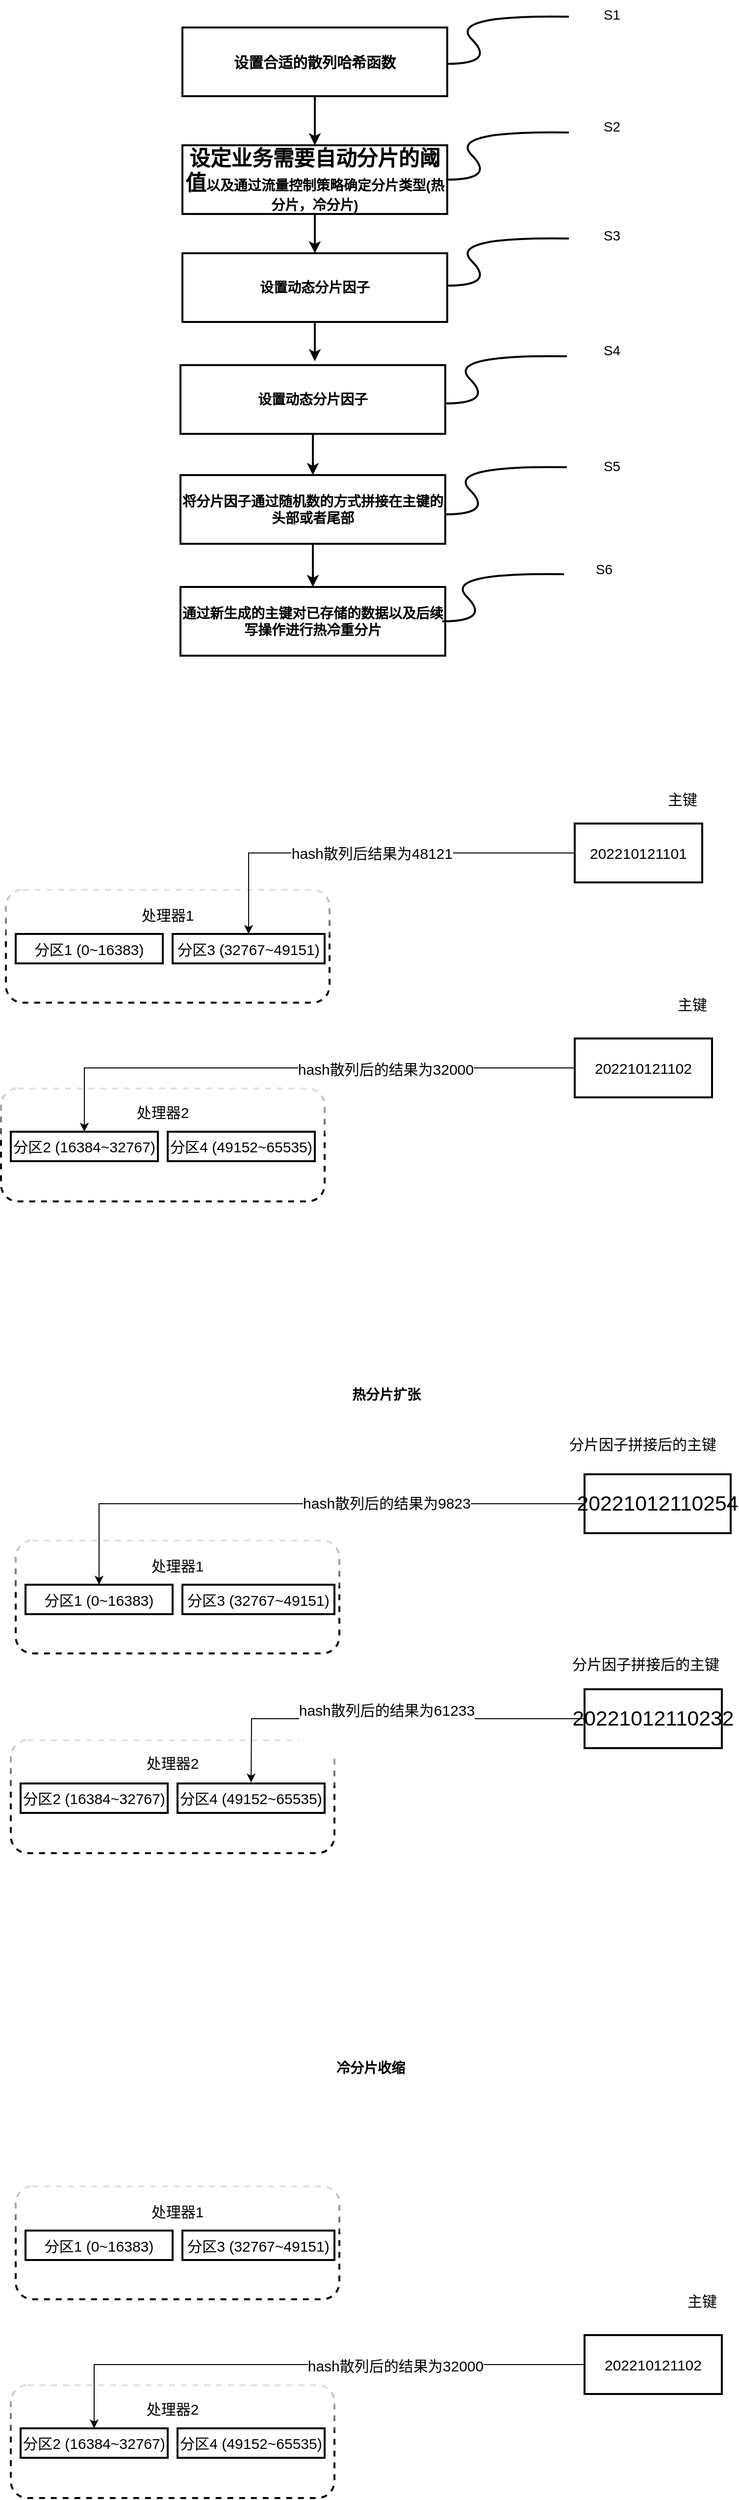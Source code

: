 <mxfile version="20.4.0" type="github">
  <diagram id="arvyNKeZICVCUe79Kb5X" name="第 1 页">
    <mxGraphModel dx="960" dy="587" grid="0" gridSize="10" guides="1" tooltips="1" connect="1" arrows="1" fold="1" page="1" pageScale="1" pageWidth="827" pageHeight="1169" math="0" shadow="0">
      <root>
        <mxCell id="0" />
        <mxCell id="1" parent="0" />
        <mxCell id="ujevJZKqID5bwqPzUARX-40" value="" style="edgeStyle=orthogonalEdgeStyle;rounded=0;orthogonalLoop=1;jettySize=auto;html=1;fontSize=15;strokeWidth=2;" edge="1" parent="1" source="ujevJZKqID5bwqPzUARX-1" target="ujevJZKqID5bwqPzUARX-2">
          <mxGeometry relative="1" as="geometry" />
        </mxCell>
        <mxCell id="ujevJZKqID5bwqPzUARX-1" value="&lt;span&gt;&lt;font style=&quot;font-size: 15px;&quot;&gt;&lt;b&gt;设置合适的散列哈希函数&lt;/b&gt;&lt;/font&gt;&lt;/span&gt;" style="rounded=0;whiteSpace=wrap;html=1;strokeWidth=2;" vertex="1" parent="1">
          <mxGeometry x="250" y="80" width="270" height="70" as="geometry" />
        </mxCell>
        <mxCell id="ujevJZKqID5bwqPzUARX-42" value="" style="edgeStyle=orthogonalEdgeStyle;rounded=0;orthogonalLoop=1;jettySize=auto;html=1;fontSize=14;strokeWidth=2;" edge="1" parent="1" source="ujevJZKqID5bwqPzUARX-2" target="ujevJZKqID5bwqPzUARX-3">
          <mxGeometry relative="1" as="geometry" />
        </mxCell>
        <mxCell id="ujevJZKqID5bwqPzUARX-2" value="&lt;span style=&quot;font-size:16.0pt;font-family:仿宋_GB2312;&lt;br/&gt;mso-hansi-font-family:&amp;quot;Times New Roman&amp;quot;;mso-bidi-font-family:仿宋_GB2312;&lt;br/&gt;mso-ansi-language:EN-US;mso-fareast-language:ZH-CN;mso-bidi-language:AR-SA&quot;&gt;设定业务需要自动分片的阈值&lt;/span&gt;以及通过流量控制策略确定分片类型&lt;span lang=&quot;EN-US&quot;&gt;(&lt;/span&gt;热分片，冷分片&lt;span lang=&quot;EN-US&quot;&gt;)&lt;/span&gt;" style="rounded=0;whiteSpace=wrap;html=1;fontStyle=1;labelBorderColor=none;fontSize=14;strokeWidth=2;" vertex="1" parent="1">
          <mxGeometry x="250" y="200" width="270" height="70" as="geometry" />
        </mxCell>
        <mxCell id="ujevJZKqID5bwqPzUARX-41" value="" style="edgeStyle=orthogonalEdgeStyle;rounded=0;orthogonalLoop=1;jettySize=auto;html=1;fontSize=14;strokeWidth=2;" edge="1" parent="1" source="ujevJZKqID5bwqPzUARX-3">
          <mxGeometry relative="1" as="geometry">
            <mxPoint x="385" y="420" as="targetPoint" />
          </mxGeometry>
        </mxCell>
        <mxCell id="ujevJZKqID5bwqPzUARX-3" value="&lt;span&gt;&lt;font style=&quot;font-size: 14px;&quot;&gt;&lt;b&gt;设置动态分片因子&lt;/b&gt;&lt;/font&gt;&lt;/span&gt;" style="rounded=0;whiteSpace=wrap;html=1;strokeWidth=2;" vertex="1" parent="1">
          <mxGeometry x="250" y="310" width="270" height="70" as="geometry" />
        </mxCell>
        <mxCell id="ujevJZKqID5bwqPzUARX-7" value="" style="rounded=1;whiteSpace=wrap;html=1;strokeWidth=2;fontSize=15;glass=1;dashed=1;" vertex="1" parent="1">
          <mxGeometry x="70" y="958.5" width="330" height="115" as="geometry" />
        </mxCell>
        <mxCell id="ujevJZKqID5bwqPzUARX-9" value="分区1 (0~16383)" style="rounded=0;whiteSpace=wrap;html=1;strokeWidth=2;fontSize=15;" vertex="1" parent="1">
          <mxGeometry x="80" y="1003.5" width="150" height="30" as="geometry" />
        </mxCell>
        <mxCell id="ujevJZKqID5bwqPzUARX-18" value="处理器1" style="text;html=1;strokeColor=none;fillColor=none;align=center;verticalAlign=middle;whiteSpace=wrap;rounded=0;strokeWidth=2;fontSize=15;" vertex="1" parent="1">
          <mxGeometry x="205" y="968.5" width="60" height="30" as="geometry" />
        </mxCell>
        <mxCell id="ujevJZKqID5bwqPzUARX-23" value="分区3 (32767~49151)" style="rounded=0;whiteSpace=wrap;html=1;strokeWidth=2;fontSize=15;" vertex="1" parent="1">
          <mxGeometry x="240" y="1003.5" width="155" height="30" as="geometry" />
        </mxCell>
        <mxCell id="ujevJZKqID5bwqPzUARX-25" value="" style="rounded=1;whiteSpace=wrap;html=1;strokeWidth=2;fontSize=15;glass=1;dashed=1;" vertex="1" parent="1">
          <mxGeometry x="65" y="1161" width="330" height="115" as="geometry" />
        </mxCell>
        <mxCell id="ujevJZKqID5bwqPzUARX-26" value="分区2 (16384~32767)" style="rounded=0;whiteSpace=wrap;html=1;strokeWidth=2;fontSize=15;" vertex="1" parent="1">
          <mxGeometry x="75" y="1205" width="150" height="30" as="geometry" />
        </mxCell>
        <mxCell id="ujevJZKqID5bwqPzUARX-27" value="处理器2" style="text;html=1;strokeColor=none;fillColor=none;align=center;verticalAlign=middle;whiteSpace=wrap;rounded=0;strokeWidth=2;fontSize=15;" vertex="1" parent="1">
          <mxGeometry x="200" y="1170" width="60" height="30" as="geometry" />
        </mxCell>
        <mxCell id="ujevJZKqID5bwqPzUARX-29" style="edgeStyle=orthogonalEdgeStyle;rounded=0;orthogonalLoop=1;jettySize=auto;html=1;exitX=0.5;exitY=1;exitDx=0;exitDy=0;fontSize=15;" edge="1" parent="1">
          <mxGeometry relative="1" as="geometry">
            <mxPoint x="300" y="1235" as="sourcePoint" />
            <mxPoint x="300" y="1235" as="targetPoint" />
          </mxGeometry>
        </mxCell>
        <mxCell id="ujevJZKqID5bwqPzUARX-30" value="分区4 (49152~65535)" style="rounded=0;whiteSpace=wrap;html=1;strokeWidth=2;fontSize=15;" vertex="1" parent="1">
          <mxGeometry x="235" y="1205" width="150" height="30" as="geometry" />
        </mxCell>
        <mxCell id="ujevJZKqID5bwqPzUARX-33" value="hash散列后结果为48121" style="edgeStyle=orthogonalEdgeStyle;rounded=0;orthogonalLoop=1;jettySize=auto;html=1;entryX=0.5;entryY=0;entryDx=0;entryDy=0;fontSize=15;" edge="1" parent="1" source="ujevJZKqID5bwqPzUARX-31" target="ujevJZKqID5bwqPzUARX-23">
          <mxGeometry relative="1" as="geometry">
            <Array as="points">
              <mxPoint x="318" y="921" />
            </Array>
          </mxGeometry>
        </mxCell>
        <mxCell id="ujevJZKqID5bwqPzUARX-31" value="202210121101" style="rounded=0;whiteSpace=wrap;html=1;strokeWidth=2;fontSize=15;" vertex="1" parent="1">
          <mxGeometry x="650" y="891" width="130" height="60" as="geometry" />
        </mxCell>
        <mxCell id="ujevJZKqID5bwqPzUARX-32" value="主键" style="text;html=1;strokeColor=none;fillColor=none;align=center;verticalAlign=middle;whiteSpace=wrap;rounded=0;strokeWidth=2;fontSize=15;" vertex="1" parent="1">
          <mxGeometry x="730" y="851" width="60" height="30" as="geometry" />
        </mxCell>
        <mxCell id="ujevJZKqID5bwqPzUARX-35" style="edgeStyle=orthogonalEdgeStyle;rounded=0;orthogonalLoop=1;jettySize=auto;html=1;fontSize=15;" edge="1" parent="1" source="ujevJZKqID5bwqPzUARX-34" target="ujevJZKqID5bwqPzUARX-26">
          <mxGeometry relative="1" as="geometry" />
        </mxCell>
        <mxCell id="ujevJZKqID5bwqPzUARX-36" value="hash散列后的结果为32000" style="edgeLabel;html=1;align=center;verticalAlign=middle;resizable=0;points=[];fontSize=15;" vertex="1" connectable="0" parent="ujevJZKqID5bwqPzUARX-35">
          <mxGeometry x="-0.316" y="1" relative="1" as="geometry">
            <mxPoint as="offset" />
          </mxGeometry>
        </mxCell>
        <mxCell id="ujevJZKqID5bwqPzUARX-34" value="202210121102" style="rounded=0;whiteSpace=wrap;html=1;strokeWidth=2;fontSize=15;" vertex="1" parent="1">
          <mxGeometry x="650" y="1110" width="140" height="60" as="geometry" />
        </mxCell>
        <mxCell id="ujevJZKqID5bwqPzUARX-43" value="" style="rounded=1;whiteSpace=wrap;html=1;strokeWidth=2;fontSize=15;glass=1;dashed=1;" vertex="1" parent="1">
          <mxGeometry x="80" y="1621.5" width="330" height="115" as="geometry" />
        </mxCell>
        <mxCell id="ujevJZKqID5bwqPzUARX-44" value="分区1 (0~16383)" style="rounded=0;whiteSpace=wrap;html=1;strokeWidth=2;fontSize=15;" vertex="1" parent="1">
          <mxGeometry x="90" y="1666.5" width="150" height="30" as="geometry" />
        </mxCell>
        <mxCell id="ujevJZKqID5bwqPzUARX-45" value="处理器1" style="text;html=1;strokeColor=none;fillColor=none;align=center;verticalAlign=middle;whiteSpace=wrap;rounded=0;strokeWidth=2;fontSize=15;" vertex="1" parent="1">
          <mxGeometry x="215" y="1631.5" width="60" height="30" as="geometry" />
        </mxCell>
        <mxCell id="ujevJZKqID5bwqPzUARX-46" value="分区3 (32767~49151)" style="rounded=0;whiteSpace=wrap;html=1;strokeWidth=2;fontSize=15;" vertex="1" parent="1">
          <mxGeometry x="250" y="1666.5" width="155" height="30" as="geometry" />
        </mxCell>
        <mxCell id="ujevJZKqID5bwqPzUARX-47" value="" style="rounded=1;whiteSpace=wrap;html=1;strokeWidth=2;fontSize=15;glass=1;dashed=1;" vertex="1" parent="1">
          <mxGeometry x="75" y="1825" width="330" height="115" as="geometry" />
        </mxCell>
        <mxCell id="ujevJZKqID5bwqPzUARX-48" value="分区2 (16384~32767)" style="rounded=0;whiteSpace=wrap;html=1;strokeWidth=2;fontSize=15;" vertex="1" parent="1">
          <mxGeometry x="85" y="1869" width="150" height="30" as="geometry" />
        </mxCell>
        <mxCell id="ujevJZKqID5bwqPzUARX-49" value="处理器2" style="text;html=1;strokeColor=none;fillColor=none;align=center;verticalAlign=middle;whiteSpace=wrap;rounded=0;strokeWidth=2;fontSize=15;" vertex="1" parent="1">
          <mxGeometry x="210" y="1833" width="60" height="30" as="geometry" />
        </mxCell>
        <mxCell id="ujevJZKqID5bwqPzUARX-50" style="edgeStyle=orthogonalEdgeStyle;rounded=0;orthogonalLoop=1;jettySize=auto;html=1;exitX=0.5;exitY=1;exitDx=0;exitDy=0;fontSize=15;" edge="1" parent="1">
          <mxGeometry relative="1" as="geometry">
            <mxPoint x="310" y="1899" as="sourcePoint" />
            <mxPoint x="310" y="1899" as="targetPoint" />
          </mxGeometry>
        </mxCell>
        <mxCell id="ujevJZKqID5bwqPzUARX-51" value="分区4 (49152~65535)" style="rounded=0;whiteSpace=wrap;html=1;strokeWidth=2;fontSize=15;" vertex="1" parent="1">
          <mxGeometry x="245" y="1869" width="150" height="30" as="geometry" />
        </mxCell>
        <mxCell id="ujevJZKqID5bwqPzUARX-60" style="edgeStyle=orthogonalEdgeStyle;rounded=0;orthogonalLoop=1;jettySize=auto;html=1;entryX=0.5;entryY=0;entryDx=0;entryDy=0;fontSize=14;" edge="1" parent="1" source="ujevJZKqID5bwqPzUARX-53" target="ujevJZKqID5bwqPzUARX-44">
          <mxGeometry relative="1" as="geometry" />
        </mxCell>
        <mxCell id="ujevJZKqID5bwqPzUARX-61" value="&lt;span style=&quot;font-size: 15px;&quot;&gt;hash散列后的结果为9823&lt;/span&gt;" style="edgeLabel;html=1;align=center;verticalAlign=middle;resizable=0;points=[];fontSize=14;" vertex="1" connectable="0" parent="ujevJZKqID5bwqPzUARX-60">
          <mxGeometry x="-0.3" y="-1" relative="1" as="geometry">
            <mxPoint as="offset" />
          </mxGeometry>
        </mxCell>
        <mxCell id="ujevJZKqID5bwqPzUARX-53" value="&lt;span style=&quot;font-size:16.0pt;font-family:&lt;br/&gt;仿宋_GB2312;mso-hansi-font-family:&amp;quot;Times New Roman&amp;quot;;mso-bidi-font-family:仿宋_GB2312;&lt;br/&gt;mso-ansi-language:EN-US;mso-fareast-language:ZH-CN;mso-bidi-language:AR-SA&quot; lang=&quot;EN-US&quot;&gt;20221012110254&lt;/span&gt;" style="rounded=0;whiteSpace=wrap;html=1;strokeWidth=2;fontSize=15;" vertex="1" parent="1">
          <mxGeometry x="660" y="1554" width="149" height="60" as="geometry" />
        </mxCell>
        <mxCell id="ujevJZKqID5bwqPzUARX-54" value="分片因子拼接后的主键" style="text;html=1;strokeColor=none;fillColor=none;align=center;verticalAlign=middle;whiteSpace=wrap;rounded=0;strokeWidth=2;fontSize=15;" vertex="1" parent="1">
          <mxGeometry x="639" y="1508" width="161" height="30" as="geometry" />
        </mxCell>
        <mxCell id="ujevJZKqID5bwqPzUARX-59" value="&#xa;&lt;span style=&quot;color: rgb(0, 0, 0); font-family: Helvetica; font-size: 15px; font-style: normal; font-variant-ligatures: normal; font-variant-caps: normal; font-weight: 400; letter-spacing: normal; orphans: 2; text-align: center; text-indent: 0px; text-transform: none; widows: 2; word-spacing: 0px; -webkit-text-stroke-width: 0px; background-color: rgb(255, 255, 255); text-decoration-thickness: initial; text-decoration-style: initial; text-decoration-color: initial; float: none; display: inline !important;&quot;&gt;hash散列后的结果为61233&lt;/span&gt;&#xa;&#xa;" style="edgeStyle=orthogonalEdgeStyle;rounded=0;orthogonalLoop=1;jettySize=auto;html=1;fontSize=14;" edge="1" parent="1" source="ujevJZKqID5bwqPzUARX-57">
          <mxGeometry relative="1" as="geometry">
            <mxPoint x="320" y="1868" as="targetPoint" />
          </mxGeometry>
        </mxCell>
        <mxCell id="ujevJZKqID5bwqPzUARX-57" value="&lt;span style=&quot;font-size:16.0pt;font-family:&lt;br/&gt;仿宋_GB2312;mso-hansi-font-family:&amp;quot;Times New Roman&amp;quot;;mso-bidi-font-family:仿宋_GB2312;&lt;br/&gt;mso-ansi-language:EN-US;mso-fareast-language:ZH-CN;mso-bidi-language:AR-SA&quot; lang=&quot;EN-US&quot;&gt;20221012110232&lt;/span&gt;" style="rounded=0;whiteSpace=wrap;html=1;strokeWidth=2;fontSize=15;" vertex="1" parent="1">
          <mxGeometry x="660" y="1773" width="140" height="60" as="geometry" />
        </mxCell>
        <mxCell id="ujevJZKqID5bwqPzUARX-62" value="主键" style="text;html=1;strokeColor=none;fillColor=none;align=center;verticalAlign=middle;whiteSpace=wrap;rounded=0;strokeWidth=2;fontSize=15;" vertex="1" parent="1">
          <mxGeometry x="740" y="1060" width="60" height="30" as="geometry" />
        </mxCell>
        <mxCell id="ujevJZKqID5bwqPzUARX-63" value="分片因子拼接后的主键" style="text;html=1;strokeColor=none;fillColor=none;align=center;verticalAlign=middle;whiteSpace=wrap;rounded=0;strokeWidth=2;fontSize=15;" vertex="1" parent="1">
          <mxGeometry x="642" y="1732" width="161" height="30" as="geometry" />
        </mxCell>
        <mxCell id="ujevJZKqID5bwqPzUARX-64" value="&lt;b&gt;热分片扩张&lt;/b&gt;" style="text;html=1;strokeColor=none;fillColor=none;align=center;verticalAlign=middle;whiteSpace=wrap;rounded=0;glass=1;dashed=1;labelBorderColor=none;strokeWidth=2;fontSize=14;" vertex="1" parent="1">
          <mxGeometry x="410" y="1458" width="96" height="30" as="geometry" />
        </mxCell>
        <mxCell id="ujevJZKqID5bwqPzUARX-65" value="" style="rounded=1;whiteSpace=wrap;html=1;strokeWidth=2;fontSize=15;glass=1;dashed=1;" vertex="1" parent="1">
          <mxGeometry x="80" y="2279.5" width="330" height="115" as="geometry" />
        </mxCell>
        <mxCell id="ujevJZKqID5bwqPzUARX-66" value="分区1 (0~16383)" style="rounded=0;whiteSpace=wrap;html=1;strokeWidth=2;fontSize=15;" vertex="1" parent="1">
          <mxGeometry x="90" y="2324.5" width="150" height="30" as="geometry" />
        </mxCell>
        <mxCell id="ujevJZKqID5bwqPzUARX-67" value="处理器1" style="text;html=1;strokeColor=none;fillColor=none;align=center;verticalAlign=middle;whiteSpace=wrap;rounded=0;strokeWidth=2;fontSize=15;" vertex="1" parent="1">
          <mxGeometry x="215" y="2289.5" width="60" height="30" as="geometry" />
        </mxCell>
        <mxCell id="ujevJZKqID5bwqPzUARX-68" value="分区3 (32767~49151)" style="rounded=0;whiteSpace=wrap;html=1;strokeWidth=2;fontSize=15;" vertex="1" parent="1">
          <mxGeometry x="250" y="2324.5" width="155" height="30" as="geometry" />
        </mxCell>
        <mxCell id="ujevJZKqID5bwqPzUARX-69" value="" style="rounded=1;whiteSpace=wrap;html=1;strokeWidth=2;fontSize=15;glass=1;dashed=1;" vertex="1" parent="1">
          <mxGeometry x="75" y="2482" width="330" height="115" as="geometry" />
        </mxCell>
        <mxCell id="ujevJZKqID5bwqPzUARX-70" value="分区2 (16384~32767)" style="rounded=0;whiteSpace=wrap;html=1;strokeWidth=2;fontSize=15;" vertex="1" parent="1">
          <mxGeometry x="85" y="2526" width="150" height="30" as="geometry" />
        </mxCell>
        <mxCell id="ujevJZKqID5bwqPzUARX-71" value="处理器2" style="text;html=1;strokeColor=none;fillColor=none;align=center;verticalAlign=middle;whiteSpace=wrap;rounded=0;strokeWidth=2;fontSize=15;" vertex="1" parent="1">
          <mxGeometry x="210" y="2491" width="60" height="30" as="geometry" />
        </mxCell>
        <mxCell id="ujevJZKqID5bwqPzUARX-72" style="edgeStyle=orthogonalEdgeStyle;rounded=0;orthogonalLoop=1;jettySize=auto;html=1;exitX=0.5;exitY=1;exitDx=0;exitDy=0;fontSize=15;" edge="1" parent="1">
          <mxGeometry relative="1" as="geometry">
            <mxPoint x="310" y="2556" as="sourcePoint" />
            <mxPoint x="310" y="2556" as="targetPoint" />
          </mxGeometry>
        </mxCell>
        <mxCell id="ujevJZKqID5bwqPzUARX-73" value="分区4 (49152~65535)" style="rounded=0;whiteSpace=wrap;html=1;strokeWidth=2;fontSize=15;" vertex="1" parent="1">
          <mxGeometry x="245" y="2526" width="150" height="30" as="geometry" />
        </mxCell>
        <mxCell id="ujevJZKqID5bwqPzUARX-77" style="edgeStyle=orthogonalEdgeStyle;rounded=0;orthogonalLoop=1;jettySize=auto;html=1;fontSize=15;" edge="1" parent="1" source="ujevJZKqID5bwqPzUARX-79" target="ujevJZKqID5bwqPzUARX-70">
          <mxGeometry relative="1" as="geometry" />
        </mxCell>
        <mxCell id="ujevJZKqID5bwqPzUARX-78" value="hash散列后的结果为32000" style="edgeLabel;html=1;align=center;verticalAlign=middle;resizable=0;points=[];fontSize=15;" vertex="1" connectable="0" parent="ujevJZKqID5bwqPzUARX-77">
          <mxGeometry x="-0.316" y="1" relative="1" as="geometry">
            <mxPoint as="offset" />
          </mxGeometry>
        </mxCell>
        <mxCell id="ujevJZKqID5bwqPzUARX-79" value="202210121102" style="rounded=0;whiteSpace=wrap;html=1;strokeWidth=2;fontSize=15;" vertex="1" parent="1">
          <mxGeometry x="660" y="2431" width="140" height="60" as="geometry" />
        </mxCell>
        <mxCell id="ujevJZKqID5bwqPzUARX-80" value="主键" style="text;html=1;strokeColor=none;fillColor=none;align=center;verticalAlign=middle;whiteSpace=wrap;rounded=0;strokeWidth=2;fontSize=15;" vertex="1" parent="1">
          <mxGeometry x="750" y="2381" width="60" height="30" as="geometry" />
        </mxCell>
        <mxCell id="ujevJZKqID5bwqPzUARX-81" value="&lt;b&gt;冷分片收缩&lt;/b&gt;" style="text;html=1;strokeColor=none;fillColor=none;align=center;verticalAlign=middle;whiteSpace=wrap;rounded=0;glass=1;dashed=1;labelBorderColor=none;strokeWidth=2;fontSize=14;" vertex="1" parent="1">
          <mxGeometry x="400" y="2144" width="84" height="30" as="geometry" />
        </mxCell>
        <mxCell id="ujevJZKqID5bwqPzUARX-82" value="&lt;span&gt;&lt;font style=&quot;font-size: 14px;&quot;&gt;&lt;b&gt;通过新生成的主键对已存储的数据以及后续写操作进行热冷重分片&lt;/b&gt;&lt;/font&gt;&lt;/span&gt;" style="rounded=0;whiteSpace=wrap;html=1;strokeWidth=2;" vertex="1" parent="1">
          <mxGeometry x="248" y="650" width="270" height="70" as="geometry" />
        </mxCell>
        <mxCell id="ujevJZKqID5bwqPzUARX-85" value="" style="edgeStyle=orthogonalEdgeStyle;rounded=0;orthogonalLoop=1;jettySize=auto;html=1;fontSize=14;strokeWidth=2;" edge="1" parent="1" source="ujevJZKqID5bwqPzUARX-83" target="ujevJZKqID5bwqPzUARX-84">
          <mxGeometry relative="1" as="geometry" />
        </mxCell>
        <mxCell id="ujevJZKqID5bwqPzUARX-83" value="&lt;span&gt;&lt;font style=&quot;font-size: 14px;&quot;&gt;&lt;b&gt;设置动态分片因子&lt;/b&gt;&lt;/font&gt;&lt;/span&gt;" style="rounded=0;whiteSpace=wrap;html=1;strokeWidth=2;" vertex="1" parent="1">
          <mxGeometry x="248" y="424" width="270" height="70" as="geometry" />
        </mxCell>
        <mxCell id="ujevJZKqID5bwqPzUARX-86" value="" style="edgeStyle=orthogonalEdgeStyle;rounded=0;orthogonalLoop=1;jettySize=auto;html=1;fontSize=14;strokeWidth=2;" edge="1" parent="1" source="ujevJZKqID5bwqPzUARX-84" target="ujevJZKqID5bwqPzUARX-82">
          <mxGeometry relative="1" as="geometry" />
        </mxCell>
        <mxCell id="ujevJZKqID5bwqPzUARX-84" value="&lt;span&gt;&lt;font style=&quot;font-size: 14px;&quot;&gt;&lt;b&gt;将分片因子通过随机数的方式拼接在主键的头部或者尾部&lt;/b&gt;&lt;/font&gt;&lt;/span&gt;" style="rounded=0;whiteSpace=wrap;html=1;strokeWidth=2;" vertex="1" parent="1">
          <mxGeometry x="248" y="536" width="270" height="70" as="geometry" />
        </mxCell>
        <mxCell id="ujevJZKqID5bwqPzUARX-87" value="" style="endArrow=none;html=1;fontSize=14;strokeWidth=2;strokeColor=default;startArrow=none;startFill=0;curved=1;endFill=0;" edge="1" parent="1">
          <mxGeometry width="50" height="50" relative="1" as="geometry">
            <mxPoint x="520" y="117" as="sourcePoint" />
            <mxPoint x="644" y="69" as="targetPoint" />
            <Array as="points">
              <mxPoint x="570" y="117" />
              <mxPoint x="520" y="67" />
            </Array>
          </mxGeometry>
        </mxCell>
        <mxCell id="ujevJZKqID5bwqPzUARX-89" value="S1" style="text;html=1;strokeColor=none;fillColor=none;align=center;verticalAlign=middle;whiteSpace=wrap;rounded=0;glass=1;dashed=1;labelBorderColor=none;strokeWidth=2;fontSize=14;" vertex="1" parent="1">
          <mxGeometry x="658" y="52" width="60" height="30" as="geometry" />
        </mxCell>
        <mxCell id="ujevJZKqID5bwqPzUARX-91" value="S5" style="text;html=1;strokeColor=none;fillColor=none;align=center;verticalAlign=middle;whiteSpace=wrap;rounded=0;glass=1;dashed=1;labelBorderColor=none;strokeWidth=2;fontSize=14;" vertex="1" parent="1">
          <mxGeometry x="658" y="512" width="60" height="30" as="geometry" />
        </mxCell>
        <mxCell id="ujevJZKqID5bwqPzUARX-93" value="S4" style="text;html=1;strokeColor=none;fillColor=none;align=center;verticalAlign=middle;whiteSpace=wrap;rounded=0;glass=1;dashed=1;labelBorderColor=none;strokeWidth=2;fontSize=14;" vertex="1" parent="1">
          <mxGeometry x="658" y="394" width="60" height="30" as="geometry" />
        </mxCell>
        <mxCell id="ujevJZKqID5bwqPzUARX-95" value="S3" style="text;html=1;strokeColor=none;fillColor=none;align=center;verticalAlign=middle;whiteSpace=wrap;rounded=0;glass=1;dashed=1;labelBorderColor=none;strokeWidth=2;fontSize=14;" vertex="1" parent="1">
          <mxGeometry x="658" y="277" width="60" height="30" as="geometry" />
        </mxCell>
        <mxCell id="ujevJZKqID5bwqPzUARX-97" value="S2" style="text;html=1;strokeColor=none;fillColor=none;align=center;verticalAlign=middle;whiteSpace=wrap;rounded=0;glass=1;dashed=1;labelBorderColor=none;strokeWidth=2;fontSize=14;" vertex="1" parent="1">
          <mxGeometry x="658" y="166" width="60" height="30" as="geometry" />
        </mxCell>
        <mxCell id="ujevJZKqID5bwqPzUARX-98" value="" style="endArrow=none;html=1;fontSize=14;strokeWidth=2;strokeColor=default;startArrow=none;startFill=0;curved=1;endFill=0;" edge="1" parent="1">
          <mxGeometry width="50" height="50" relative="1" as="geometry">
            <mxPoint x="520" y="235" as="sourcePoint" />
            <mxPoint x="644" y="187" as="targetPoint" />
            <Array as="points">
              <mxPoint x="570" y="235" />
              <mxPoint x="520" y="185" />
            </Array>
          </mxGeometry>
        </mxCell>
        <mxCell id="ujevJZKqID5bwqPzUARX-99" value="" style="endArrow=none;html=1;fontSize=14;strokeWidth=2;strokeColor=default;startArrow=none;startFill=0;curved=1;endFill=0;" edge="1" parent="1">
          <mxGeometry width="50" height="50" relative="1" as="geometry">
            <mxPoint x="520" y="343" as="sourcePoint" />
            <mxPoint x="644" y="295" as="targetPoint" />
            <Array as="points">
              <mxPoint x="570" y="343" />
              <mxPoint x="520" y="293" />
            </Array>
          </mxGeometry>
        </mxCell>
        <mxCell id="ujevJZKqID5bwqPzUARX-100" value="" style="endArrow=none;html=1;fontSize=14;strokeWidth=2;strokeColor=default;startArrow=none;startFill=0;curved=1;endFill=0;" edge="1" parent="1">
          <mxGeometry width="50" height="50" relative="1" as="geometry">
            <mxPoint x="518" y="463" as="sourcePoint" />
            <mxPoint x="642" y="415" as="targetPoint" />
            <Array as="points">
              <mxPoint x="568" y="463" />
              <mxPoint x="518" y="413" />
            </Array>
          </mxGeometry>
        </mxCell>
        <mxCell id="ujevJZKqID5bwqPzUARX-101" value="" style="endArrow=none;html=1;fontSize=14;strokeWidth=2;strokeColor=default;startArrow=none;startFill=0;curved=1;endFill=0;" edge="1" parent="1">
          <mxGeometry width="50" height="50" relative="1" as="geometry">
            <mxPoint x="518" y="576" as="sourcePoint" />
            <mxPoint x="642" y="528" as="targetPoint" />
            <Array as="points">
              <mxPoint x="568" y="576" />
              <mxPoint x="518" y="526" />
            </Array>
          </mxGeometry>
        </mxCell>
        <mxCell id="ujevJZKqID5bwqPzUARX-102" value="" style="endArrow=none;html=1;fontSize=14;strokeWidth=2;strokeColor=default;startArrow=none;startFill=0;curved=1;endFill=0;" edge="1" parent="1">
          <mxGeometry width="50" height="50" relative="1" as="geometry">
            <mxPoint x="515" y="685" as="sourcePoint" />
            <mxPoint x="639" y="637" as="targetPoint" />
            <Array as="points">
              <mxPoint x="565" y="685" />
              <mxPoint x="515" y="635" />
            </Array>
          </mxGeometry>
        </mxCell>
        <mxCell id="ujevJZKqID5bwqPzUARX-103" value="S6" style="text;html=1;strokeColor=none;fillColor=none;align=center;verticalAlign=middle;whiteSpace=wrap;rounded=0;glass=1;dashed=1;labelBorderColor=none;strokeWidth=2;fontSize=14;" vertex="1" parent="1">
          <mxGeometry x="650" y="617" width="60" height="30" as="geometry" />
        </mxCell>
      </root>
    </mxGraphModel>
  </diagram>
</mxfile>
